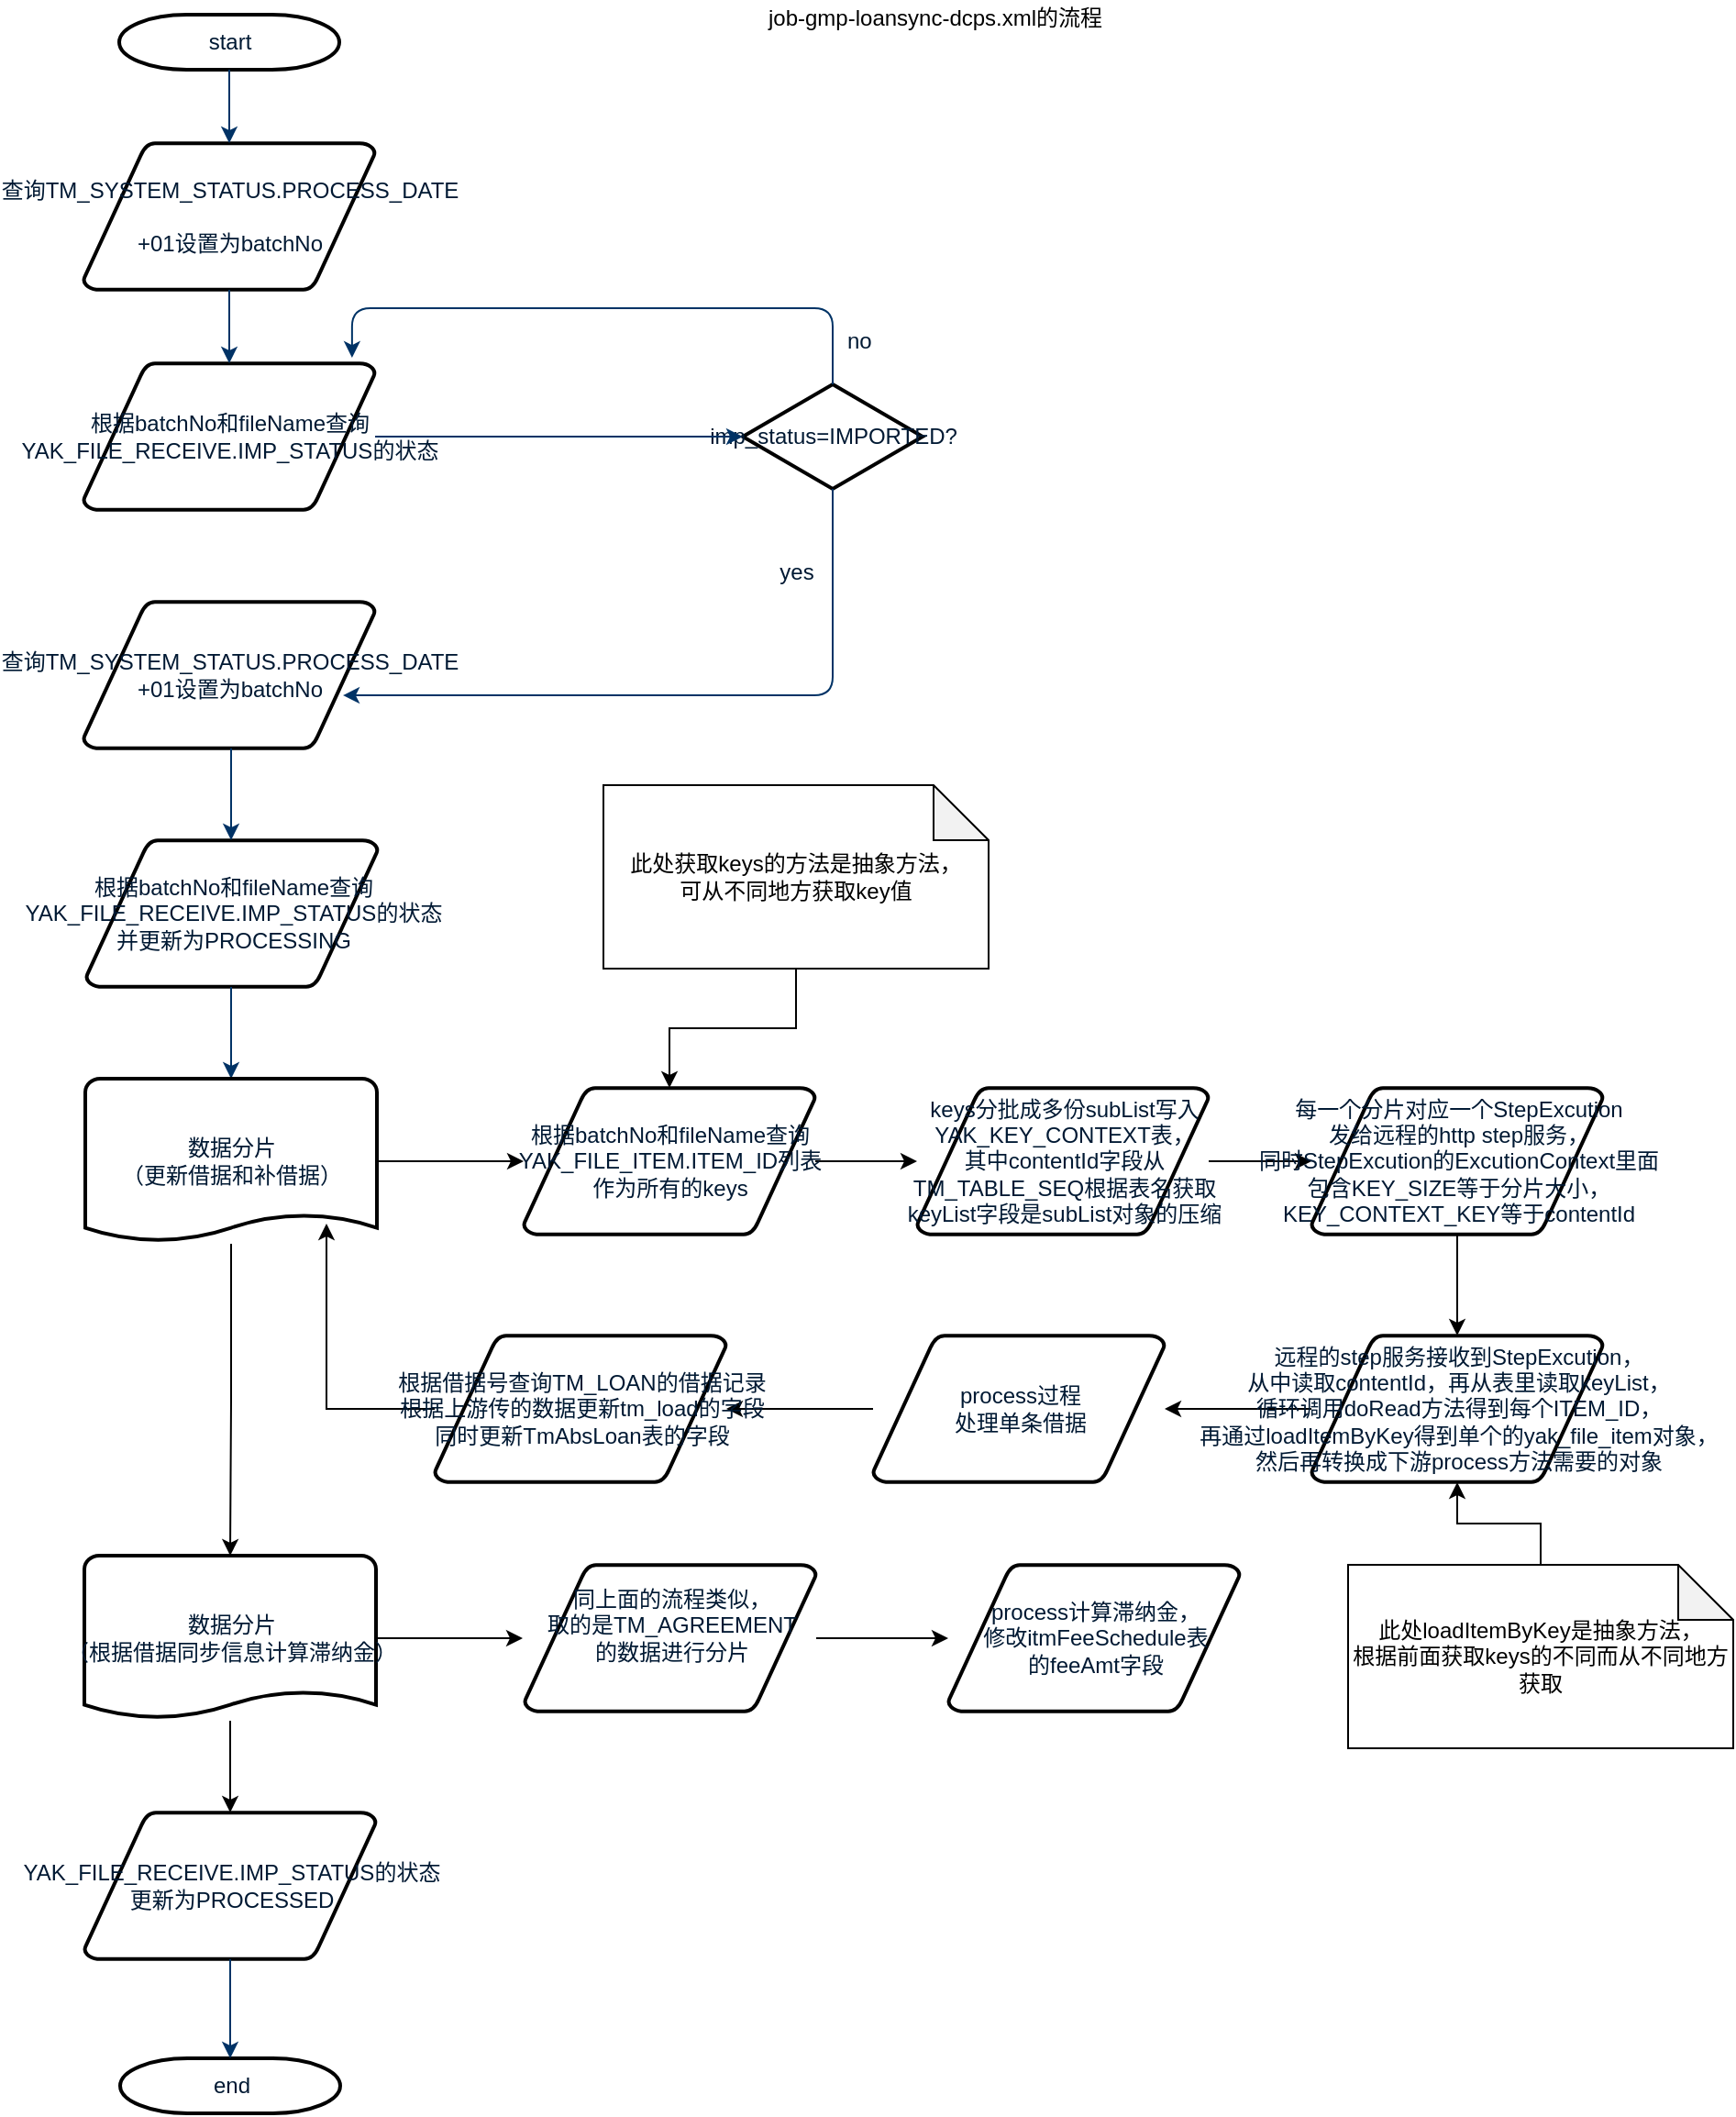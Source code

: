 <mxfile version="10.6.2" type="github"><diagram id="6a731a19-8d31-9384-78a2-239565b7b9f0" name="Page-1"><mxGraphModel dx="1393" dy="770" grid="1" gridSize="10" guides="1" tooltips="1" connect="1" arrows="1" fold="1" page="1" pageScale="1" pageWidth="1169" pageHeight="827" background="#ffffff" math="0" shadow="0"><root><mxCell id="0"/><mxCell id="1" parent="0"/><mxCell id="2" value="start" style="shape=mxgraph.flowchart.terminator;fillColor=#FFFFFF;strokeColor=#000000;strokeWidth=2;gradientColor=none;gradientDirection=north;fontColor=#001933;fontStyle=0;html=1;" parent="1" vertex="1"><mxGeometry x="260" y="60" width="120" height="30" as="geometry"/></mxCell><mxCell id="3" value="&lt;div&gt;查询TM_SYSTEM_STATUS.PROCESS_DATE&lt;/div&gt;&lt;div&gt;&lt;br&gt;+01设置为batchNo&lt;/div&gt;" style="shape=mxgraph.flowchart.data;fillColor=#FFFFFF;strokeColor=#000000;strokeWidth=2;gradientColor=none;gradientDirection=north;fontColor=#001933;fontStyle=0;html=1;" parent="1" vertex="1"><mxGeometry x="240.5" y="130" width="159" height="80" as="geometry"/></mxCell><mxCell id="4" value="&lt;div&gt;查询TM_SYSTEM_STATUS.PROCESS_DATE&lt;/div&gt;&lt;div&gt;+01设置为batchNo&lt;/div&gt;" style="shape=mxgraph.flowchart.data;fillColor=#FFFFFF;strokeColor=#000000;strokeWidth=2;gradientColor=none;gradientDirection=north;fontColor=#001933;fontStyle=0;html=1;" parent="1" vertex="1"><mxGeometry x="240.5" y="380" width="159" height="80" as="geometry"/></mxCell><mxCell id="5" value="&lt;div&gt;根据batchNo和fileName查询&lt;/div&gt;&lt;div&gt;YAK_FILE_RECEIVE.IMP_STATUS的状态&lt;/div&gt;" style="shape=mxgraph.flowchart.data;fillColor=#FFFFFF;strokeColor=#000000;strokeWidth=2;gradientColor=none;gradientDirection=north;fontColor=#001933;fontStyle=0;html=1;" parent="1" vertex="1"><mxGeometry x="240.5" y="250" width="159" height="80" as="geometry"/></mxCell><mxCell id="6" value="imp_status=IMPORTED?" style="shape=mxgraph.flowchart.decision;fillColor=#FFFFFF;strokeColor=#000000;strokeWidth=2;gradientColor=none;gradientDirection=north;fontColor=#001933;fontStyle=0;html=1;" parent="1" vertex="1"><mxGeometry x="600" y="261.5" width="98" height="57" as="geometry"/></mxCell><mxCell id="7" style="fontColor=#001933;fontStyle=1;strokeColor=#003366;strokeWidth=1;html=1;" parent="1" source="2" target="3" edge="1"><mxGeometry relative="1" as="geometry"/></mxCell><mxCell id="8" style="fontColor=#001933;fontStyle=1;strokeColor=#003366;strokeWidth=1;html=1;" parent="1" source="3" target="5" edge="1"><mxGeometry relative="1" as="geometry"/></mxCell><mxCell id="9" style="fontColor=#001933;fontStyle=1;strokeColor=#003366;strokeWidth=1;html=1;entryX=0;entryY=0.5;entryDx=0;entryDy=0;entryPerimeter=0;" parent="1" source="5" target="6" edge="1"><mxGeometry relative="1" as="geometry"><mxPoint x="610" y="281" as="targetPoint"/></mxGeometry></mxCell><mxCell id="10" value="" style="edgeStyle=elbowEdgeStyle;elbow=horizontal;exitX=0.5;exitY=0;exitPerimeter=0;fontColor=#001933;fontStyle=1;strokeColor=#003366;strokeWidth=1;html=1;exitDx=0;exitDy=0;entryX=0.921;entryY=-0.037;entryDx=0;entryDy=0;entryPerimeter=0;" parent="1" source="6" target="5" edge="1"><mxGeometry x="381" y="28.5" width="100" height="100" as="geometry"><mxPoint x="750" y="447" as="sourcePoint"/><mxPoint x="384" y="250" as="targetPoint"/><Array as="points"><mxPoint x="550" y="220"/></Array></mxGeometry></mxCell><mxCell id="11" value="no" style="text;fontColor=#001933;fontStyle=0;html=1;strokeColor=none;gradientColor=none;fillColor=none;strokeWidth=2;" parent="1" vertex="1"><mxGeometry x="655" y="224" width="40" height="26" as="geometry"/></mxCell><mxCell id="13" value="根据batchNo和fileName查询&lt;br&gt;&lt;div&gt;YAK_FILE_RECEIVE.IMP_STATUS的状态&lt;/div&gt;&lt;div&gt;并更新为PROCESSING&lt;br&gt;&lt;/div&gt;" style="shape=mxgraph.flowchart.data;fillColor=#FFFFFF;strokeColor=#000000;strokeWidth=2;gradientColor=none;gradientDirection=north;fontColor=#001933;fontStyle=0;html=1;" parent="1" vertex="1"><mxGeometry x="242" y="510" width="159" height="80" as="geometry"/></mxCell><mxCell id="14" value="yes" style="text;fontColor=#001933;fontStyle=0;html=1;strokeColor=none;gradientColor=none;fillColor=none;strokeWidth=2;align=center;" parent="1" vertex="1"><mxGeometry x="609" y="350" width="40" height="26" as="geometry"/></mxCell><mxCell id="17" value="" style="edgeStyle=elbowEdgeStyle;elbow=horizontal;fontColor=#001933;fontStyle=1;strokeColor=#003366;strokeWidth=1;html=1;" parent="1" source="4" target="13" edge="1"><mxGeometry width="100" height="100" as="geometry"><mxPoint y="100" as="sourcePoint"/><mxPoint x="100" as="targetPoint"/></mxGeometry></mxCell><mxCell id="21" value="" style="edgeStyle=elbowEdgeStyle;elbow=horizontal;entryX=0.5;entryY=0;entryPerimeter=0;fontColor=#001933;fontStyle=1;strokeColor=#003366;strokeWidth=1;html=1;entryDx=0;entryDy=0;" parent="1" source="13" target="22" edge="1"><mxGeometry width="100" height="100" as="geometry"><mxPoint y="100" as="sourcePoint"/><mxPoint x="321" y="796" as="targetPoint"/></mxGeometry></mxCell><mxCell id="JtLNryE09MKD2IAtcy90-69" value="" style="edgeStyle=orthogonalEdgeStyle;rounded=0;orthogonalLoop=1;jettySize=auto;html=1;" parent="1" source="22" target="JtLNryE09MKD2IAtcy90-66" edge="1"><mxGeometry relative="1" as="geometry"/></mxCell><mxCell id="JtLNryE09MKD2IAtcy90-91" value="" style="edgeStyle=orthogonalEdgeStyle;rounded=0;orthogonalLoop=1;jettySize=auto;html=1;" parent="1" source="22" target="JtLNryE09MKD2IAtcy90-90" edge="1"><mxGeometry relative="1" as="geometry"/></mxCell><mxCell id="22" value="&lt;div&gt;数据分片&lt;/div&gt;&lt;div&gt;（更新借据和补借据）&lt;/div&gt;" style="shape=mxgraph.flowchart.document;fillColor=#FFFFFF;strokeColor=#000000;strokeWidth=2;gradientColor=none;gradientDirection=north;fontColor=#001933;fontStyle=0;html=1;" parent="1" vertex="1"><mxGeometry x="241.5" y="640" width="159" height="90" as="geometry"/></mxCell><mxCell id="JtLNryE09MKD2IAtcy90-93" value="" style="edgeStyle=orthogonalEdgeStyle;rounded=0;orthogonalLoop=1;jettySize=auto;html=1;" parent="1" source="JtLNryE09MKD2IAtcy90-90" edge="1"><mxGeometry relative="1" as="geometry"><mxPoint x="480" y="945" as="targetPoint"/></mxGeometry></mxCell><mxCell id="JtLNryE09MKD2IAtcy90-97" value="" style="edgeStyle=orthogonalEdgeStyle;rounded=0;orthogonalLoop=1;jettySize=auto;html=1;" parent="1" source="JtLNryE09MKD2IAtcy90-90" target="38" edge="1"><mxGeometry relative="1" as="geometry"/></mxCell><mxCell id="JtLNryE09MKD2IAtcy90-90" value="&lt;div&gt;数据分片&lt;/div&gt;&lt;div&gt;（根据借据同步信息计算滞纳金）&lt;/div&gt;" style="shape=mxgraph.flowchart.document;fillColor=#FFFFFF;strokeColor=#000000;strokeWidth=2;gradientColor=none;gradientDirection=north;fontColor=#001933;fontStyle=0;html=1;" parent="1" vertex="1"><mxGeometry x="241" y="900" width="159" height="90" as="geometry"/></mxCell><mxCell id="38" value="&lt;div&gt;YAK_FILE_RECEIVE.IMP_STATUS的状态&lt;/div&gt;更新为PROCESSED" style="shape=mxgraph.flowchart.data;fillColor=#FFFFFF;strokeColor=#000000;strokeWidth=2;gradientColor=none;gradientDirection=north;fontColor=#001933;fontStyle=0;html=1;" parent="1" vertex="1"><mxGeometry x="241" y="1040" width="159" height="80" as="geometry"/></mxCell><mxCell id="40" value="end" style="shape=mxgraph.flowchart.terminator;fillColor=#FFFFFF;strokeColor=#000000;strokeWidth=2;gradientColor=none;gradientDirection=north;fontColor=#001933;fontStyle=0;html=1;" parent="1" vertex="1"><mxGeometry x="260.5" y="1174" width="120" height="30" as="geometry"/></mxCell><mxCell id="43" value="" style="edgeStyle=elbowEdgeStyle;elbow=vertical;exitX=0.5;exitY=1;exitPerimeter=0;entryX=0.5;entryY=0;entryPerimeter=0;fontColor=#001933;fontStyle=1;strokeColor=#003366;strokeWidth=1;html=1;" parent="1" source="38" target="40" edge="1"><mxGeometry x="0.5" y="-690" width="100" height="100" as="geometry"><mxPoint x="0.5" y="-590" as="sourcePoint"/><mxPoint x="100.5" y="-690" as="targetPoint"/></mxGeometry></mxCell><mxCell id="JtLNryE09MKD2IAtcy90-55" value="job-gmp-loansync-dcps.xml的流程" style="text;html=1;resizable=0;points=[];autosize=1;align=left;verticalAlign=top;spacingTop=-4;" parent="1" vertex="1"><mxGeometry x="612" y="52" width="200" height="20" as="geometry"/></mxCell><mxCell id="JtLNryE09MKD2IAtcy90-62" value="" style="edgeStyle=elbowEdgeStyle;elbow=horizontal;fontColor=#001933;fontStyle=1;strokeColor=#003366;strokeWidth=1;html=1;exitX=0.5;exitY=1;exitDx=0;exitDy=0;exitPerimeter=0;entryX=0.89;entryY=0.638;entryDx=0;entryDy=0;entryPerimeter=0;" parent="1" source="6" target="4" edge="1"><mxGeometry width="100" height="100" as="geometry"><mxPoint x="649" y="319" as="sourcePoint"/><mxPoint x="320" y="510" as="targetPoint"/><Array as="points"><mxPoint x="649" y="460"/><mxPoint x="320" y="410"/><mxPoint x="540" y="380"/><mxPoint x="485" y="460"/></Array></mxGeometry></mxCell><mxCell id="JtLNryE09MKD2IAtcy90-68" value="" style="edgeStyle=orthogonalEdgeStyle;rounded=0;orthogonalLoop=1;jettySize=auto;html=1;" parent="1" source="JtLNryE09MKD2IAtcy90-66" target="JtLNryE09MKD2IAtcy90-67" edge="1"><mxGeometry relative="1" as="geometry"/></mxCell><mxCell id="JtLNryE09MKD2IAtcy90-66" value="根据batchNo和fileName查询&lt;br&gt;&lt;div&gt;YAK_FILE_ITEM.ITEM_ID列表&lt;br&gt;作为所有的keys&lt;br&gt;&lt;/div&gt;" style="shape=mxgraph.flowchart.data;fillColor=#FFFFFF;strokeColor=#000000;strokeWidth=2;gradientColor=none;gradientDirection=north;fontColor=#001933;fontStyle=0;html=1;" parent="1" vertex="1"><mxGeometry x="480.5" y="645" width="159" height="80" as="geometry"/></mxCell><mxCell id="JtLNryE09MKD2IAtcy90-71" value="" style="edgeStyle=orthogonalEdgeStyle;rounded=0;orthogonalLoop=1;jettySize=auto;html=1;" parent="1" source="JtLNryE09MKD2IAtcy90-67" target="JtLNryE09MKD2IAtcy90-70" edge="1"><mxGeometry relative="1" as="geometry"/></mxCell><mxCell id="JtLNryE09MKD2IAtcy90-67" value="&lt;div&gt;keys分批成多份subList写入&lt;/div&gt;&lt;div&gt;YAK_KEY_CONTEXT表，&lt;br&gt;其中contentId字段从&lt;/div&gt;&lt;div&gt;TM_TABLE_SEQ根据表名获取&lt;br&gt;keyList字段是subList对象的压缩&lt;br&gt;&lt;/div&gt;" style="shape=mxgraph.flowchart.data;fillColor=#FFFFFF;strokeColor=#000000;strokeWidth=2;gradientColor=none;gradientDirection=north;fontColor=#001933;fontStyle=0;html=1;" parent="1" vertex="1"><mxGeometry x="695" y="645" width="159" height="80" as="geometry"/></mxCell><mxCell id="JtLNryE09MKD2IAtcy90-73" value="" style="edgeStyle=orthogonalEdgeStyle;rounded=0;orthogonalLoop=1;jettySize=auto;html=1;" parent="1" source="JtLNryE09MKD2IAtcy90-70" target="JtLNryE09MKD2IAtcy90-72" edge="1"><mxGeometry relative="1" as="geometry"/></mxCell><mxCell id="JtLNryE09MKD2IAtcy90-70" value="&lt;div&gt;每一个分片对应一个StepExcution&lt;/div&gt;&lt;div&gt;发给远程的http step服务，&lt;/div&gt;&lt;div&gt;同时StepExcution的ExcutionContext里面&lt;/div&gt;&lt;div&gt;包含KEY_SIZE等于分片大小，&lt;/div&gt;&lt;div&gt;KEY_CONTEXT_KEY等于contentId&lt;br&gt;&lt;/div&gt;" style="shape=mxgraph.flowchart.data;fillColor=#FFFFFF;strokeColor=#000000;strokeWidth=2;gradientColor=none;gradientDirection=north;fontColor=#001933;fontStyle=0;html=1;" parent="1" vertex="1"><mxGeometry x="910" y="645" width="159" height="80" as="geometry"/></mxCell><mxCell id="JtLNryE09MKD2IAtcy90-83" value="" style="edgeStyle=orthogonalEdgeStyle;rounded=0;orthogonalLoop=1;jettySize=auto;html=1;" parent="1" source="JtLNryE09MKD2IAtcy90-72" target="JtLNryE09MKD2IAtcy90-82" edge="1"><mxGeometry relative="1" as="geometry"/></mxCell><mxCell id="JtLNryE09MKD2IAtcy90-72" value="远程的step服务接收到StepExcution，&lt;br&gt;从中读取contentId，再从表里读取keyList，&lt;br&gt;&lt;div&gt;循环调用doRead方法得到每个ITEM_ID，&lt;/div&gt;&lt;div&gt;再通过loadItemByKey得到单个的yak_file_item对象，&lt;br&gt;然后再转换成下游process方法需要的对象&lt;br&gt;&lt;/div&gt;" style="shape=mxgraph.flowchart.data;fillColor=#FFFFFF;strokeColor=#000000;strokeWidth=2;gradientColor=none;gradientDirection=north;fontColor=#001933;fontStyle=0;html=1;" parent="1" vertex="1"><mxGeometry x="910" y="780" width="159" height="80" as="geometry"/></mxCell><mxCell id="JtLNryE09MKD2IAtcy90-85" value="" style="edgeStyle=orthogonalEdgeStyle;rounded=0;orthogonalLoop=1;jettySize=auto;html=1;" parent="1" source="JtLNryE09MKD2IAtcy90-82" target="JtLNryE09MKD2IAtcy90-84" edge="1"><mxGeometry relative="1" as="geometry"/></mxCell><mxCell id="JtLNryE09MKD2IAtcy90-82" value="&lt;div&gt;process过程&lt;/div&gt;&lt;div&gt;处理单条借据&lt;/div&gt;" style="shape=mxgraph.flowchart.data;fillColor=#FFFFFF;strokeColor=#000000;strokeWidth=2;gradientColor=none;gradientDirection=north;fontColor=#001933;fontStyle=0;html=1;" parent="1" vertex="1"><mxGeometry x="671" y="780" width="159" height="80" as="geometry"/></mxCell><mxCell id="JtLNryE09MKD2IAtcy90-88" value="" style="edgeStyle=orthogonalEdgeStyle;rounded=0;orthogonalLoop=1;jettySize=auto;html=1;entryX=0.827;entryY=0.878;entryDx=0;entryDy=0;entryPerimeter=0;" parent="1" source="JtLNryE09MKD2IAtcy90-84" target="22" edge="1"><mxGeometry relative="1" as="geometry"/></mxCell><mxCell id="JtLNryE09MKD2IAtcy90-84" value="&lt;div&gt;根据借据号查询TM_LOAN的借据记录&lt;/div&gt;&lt;div&gt;根据上游传的数据更新tm_load的字段&lt;/div&gt;&lt;div&gt;同时更新TmAbsLoan表的字段&lt;br&gt;&lt;/div&gt;" style="shape=mxgraph.flowchart.data;fillColor=#FFFFFF;strokeColor=#000000;strokeWidth=2;gradientColor=none;gradientDirection=north;fontColor=#001933;fontStyle=0;html=1;" parent="1" vertex="1"><mxGeometry x="432" y="780" width="159" height="80" as="geometry"/></mxCell><mxCell id="JtLNryE09MKD2IAtcy90-75" value="" style="edgeStyle=orthogonalEdgeStyle;rounded=0;orthogonalLoop=1;jettySize=auto;html=1;" parent="1" source="JtLNryE09MKD2IAtcy90-74" target="JtLNryE09MKD2IAtcy90-66" edge="1"><mxGeometry relative="1" as="geometry"/></mxCell><mxCell id="JtLNryE09MKD2IAtcy90-74" value="此处获取keys的方法是抽象方法，&lt;br&gt;可从不同地方获取key值" style="shape=note;whiteSpace=wrap;html=1;backgroundOutline=1;darkOpacity=0.05;" parent="1" vertex="1"><mxGeometry x="524" y="480" width="210" height="100" as="geometry"/></mxCell><mxCell id="JtLNryE09MKD2IAtcy90-78" value="" style="edgeStyle=orthogonalEdgeStyle;rounded=0;orthogonalLoop=1;jettySize=auto;html=1;" parent="1" source="JtLNryE09MKD2IAtcy90-76" target="JtLNryE09MKD2IAtcy90-72" edge="1"><mxGeometry relative="1" as="geometry"><mxPoint x="1120" y="820" as="targetPoint"/></mxGeometry></mxCell><mxCell id="JtLNryE09MKD2IAtcy90-76" value="此处loadItemByKey是抽象方法，&lt;br&gt;根据前面获取keys的不同而从不同地方获取" style="shape=note;whiteSpace=wrap;html=1;backgroundOutline=1;darkOpacity=0.05;" parent="1" vertex="1"><mxGeometry x="930" y="905" width="210" height="100" as="geometry"/></mxCell><mxCell id="JtLNryE09MKD2IAtcy90-96" value="" style="edgeStyle=orthogonalEdgeStyle;rounded=0;orthogonalLoop=1;jettySize=auto;html=1;" parent="1" source="JtLNryE09MKD2IAtcy90-94" target="JtLNryE09MKD2IAtcy90-95" edge="1"><mxGeometry relative="1" as="geometry"/></mxCell><mxCell id="JtLNryE09MKD2IAtcy90-94" value="&lt;div&gt;同上面的流程类似，&lt;/div&gt;&lt;div&gt;取的是TM_AGREEMENT&lt;/div&gt;&lt;div&gt;的数据进行分片&lt;/div&gt;&lt;div&gt;&lt;br&gt;&lt;/div&gt;" style="shape=mxgraph.flowchart.data;fillColor=#FFFFFF;strokeColor=#000000;strokeWidth=2;gradientColor=none;gradientDirection=north;fontColor=#001933;fontStyle=0;html=1;" parent="1" vertex="1"><mxGeometry x="481" y="905" width="159" height="80" as="geometry"/></mxCell><mxCell id="JtLNryE09MKD2IAtcy90-95" value="&lt;div&gt;process计算滞纳金，&lt;/div&gt;&lt;div&gt;修改itmFeeSchedule表&lt;/div&gt;&lt;div&gt;的feeAmt字段&lt;/div&gt;" style="shape=mxgraph.flowchart.data;fillColor=#FFFFFF;strokeColor=#000000;strokeWidth=2;gradientColor=none;gradientDirection=north;fontColor=#001933;fontStyle=0;html=1;" parent="1" vertex="1"><mxGeometry x="712" y="905" width="159" height="80" as="geometry"/></mxCell></root></mxGraphModel></diagram></mxfile>
